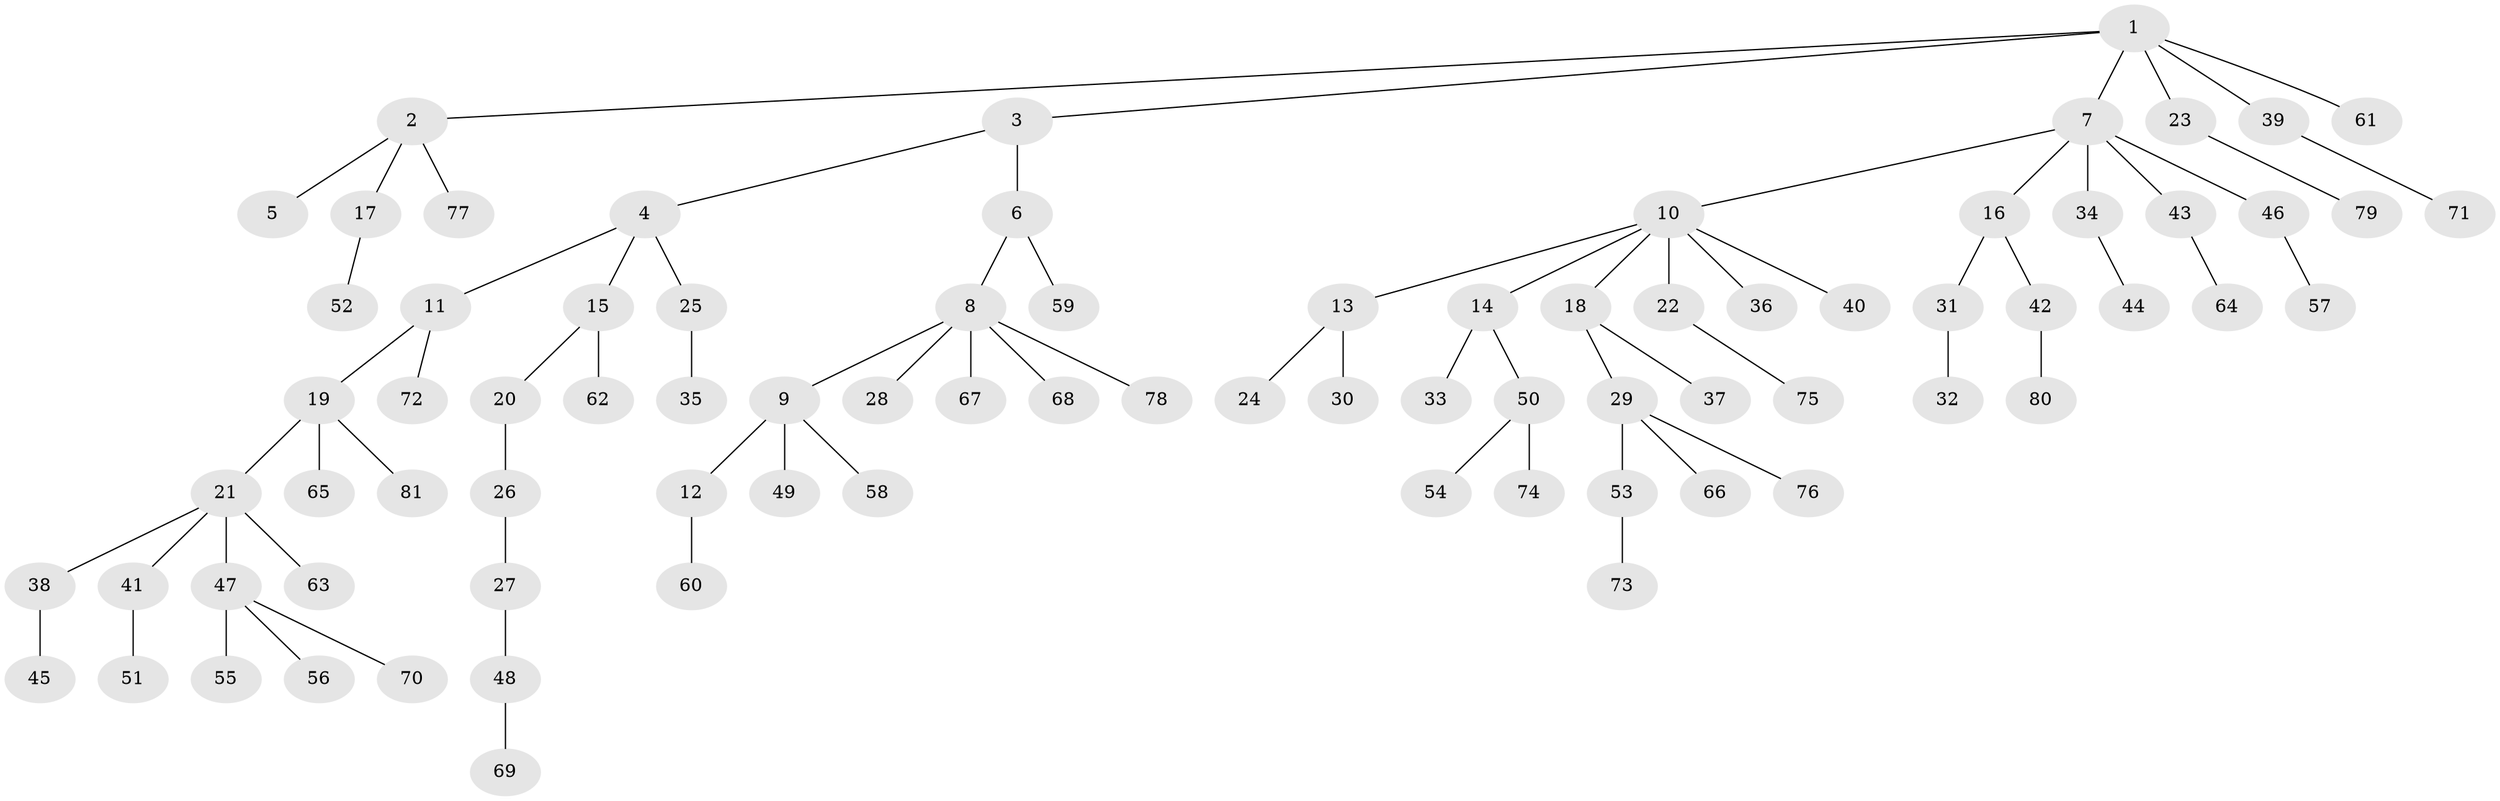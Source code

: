 // Generated by graph-tools (version 1.1) at 2025/50/03/09/25 03:50:26]
// undirected, 81 vertices, 80 edges
graph export_dot {
graph [start="1"]
  node [color=gray90,style=filled];
  1;
  2;
  3;
  4;
  5;
  6;
  7;
  8;
  9;
  10;
  11;
  12;
  13;
  14;
  15;
  16;
  17;
  18;
  19;
  20;
  21;
  22;
  23;
  24;
  25;
  26;
  27;
  28;
  29;
  30;
  31;
  32;
  33;
  34;
  35;
  36;
  37;
  38;
  39;
  40;
  41;
  42;
  43;
  44;
  45;
  46;
  47;
  48;
  49;
  50;
  51;
  52;
  53;
  54;
  55;
  56;
  57;
  58;
  59;
  60;
  61;
  62;
  63;
  64;
  65;
  66;
  67;
  68;
  69;
  70;
  71;
  72;
  73;
  74;
  75;
  76;
  77;
  78;
  79;
  80;
  81;
  1 -- 2;
  1 -- 3;
  1 -- 7;
  1 -- 23;
  1 -- 39;
  1 -- 61;
  2 -- 5;
  2 -- 17;
  2 -- 77;
  3 -- 4;
  3 -- 6;
  4 -- 11;
  4 -- 15;
  4 -- 25;
  6 -- 8;
  6 -- 59;
  7 -- 10;
  7 -- 16;
  7 -- 34;
  7 -- 43;
  7 -- 46;
  8 -- 9;
  8 -- 28;
  8 -- 67;
  8 -- 68;
  8 -- 78;
  9 -- 12;
  9 -- 49;
  9 -- 58;
  10 -- 13;
  10 -- 14;
  10 -- 18;
  10 -- 22;
  10 -- 36;
  10 -- 40;
  11 -- 19;
  11 -- 72;
  12 -- 60;
  13 -- 24;
  13 -- 30;
  14 -- 33;
  14 -- 50;
  15 -- 20;
  15 -- 62;
  16 -- 31;
  16 -- 42;
  17 -- 52;
  18 -- 29;
  18 -- 37;
  19 -- 21;
  19 -- 65;
  19 -- 81;
  20 -- 26;
  21 -- 38;
  21 -- 41;
  21 -- 47;
  21 -- 63;
  22 -- 75;
  23 -- 79;
  25 -- 35;
  26 -- 27;
  27 -- 48;
  29 -- 53;
  29 -- 66;
  29 -- 76;
  31 -- 32;
  34 -- 44;
  38 -- 45;
  39 -- 71;
  41 -- 51;
  42 -- 80;
  43 -- 64;
  46 -- 57;
  47 -- 55;
  47 -- 56;
  47 -- 70;
  48 -- 69;
  50 -- 54;
  50 -- 74;
  53 -- 73;
}

